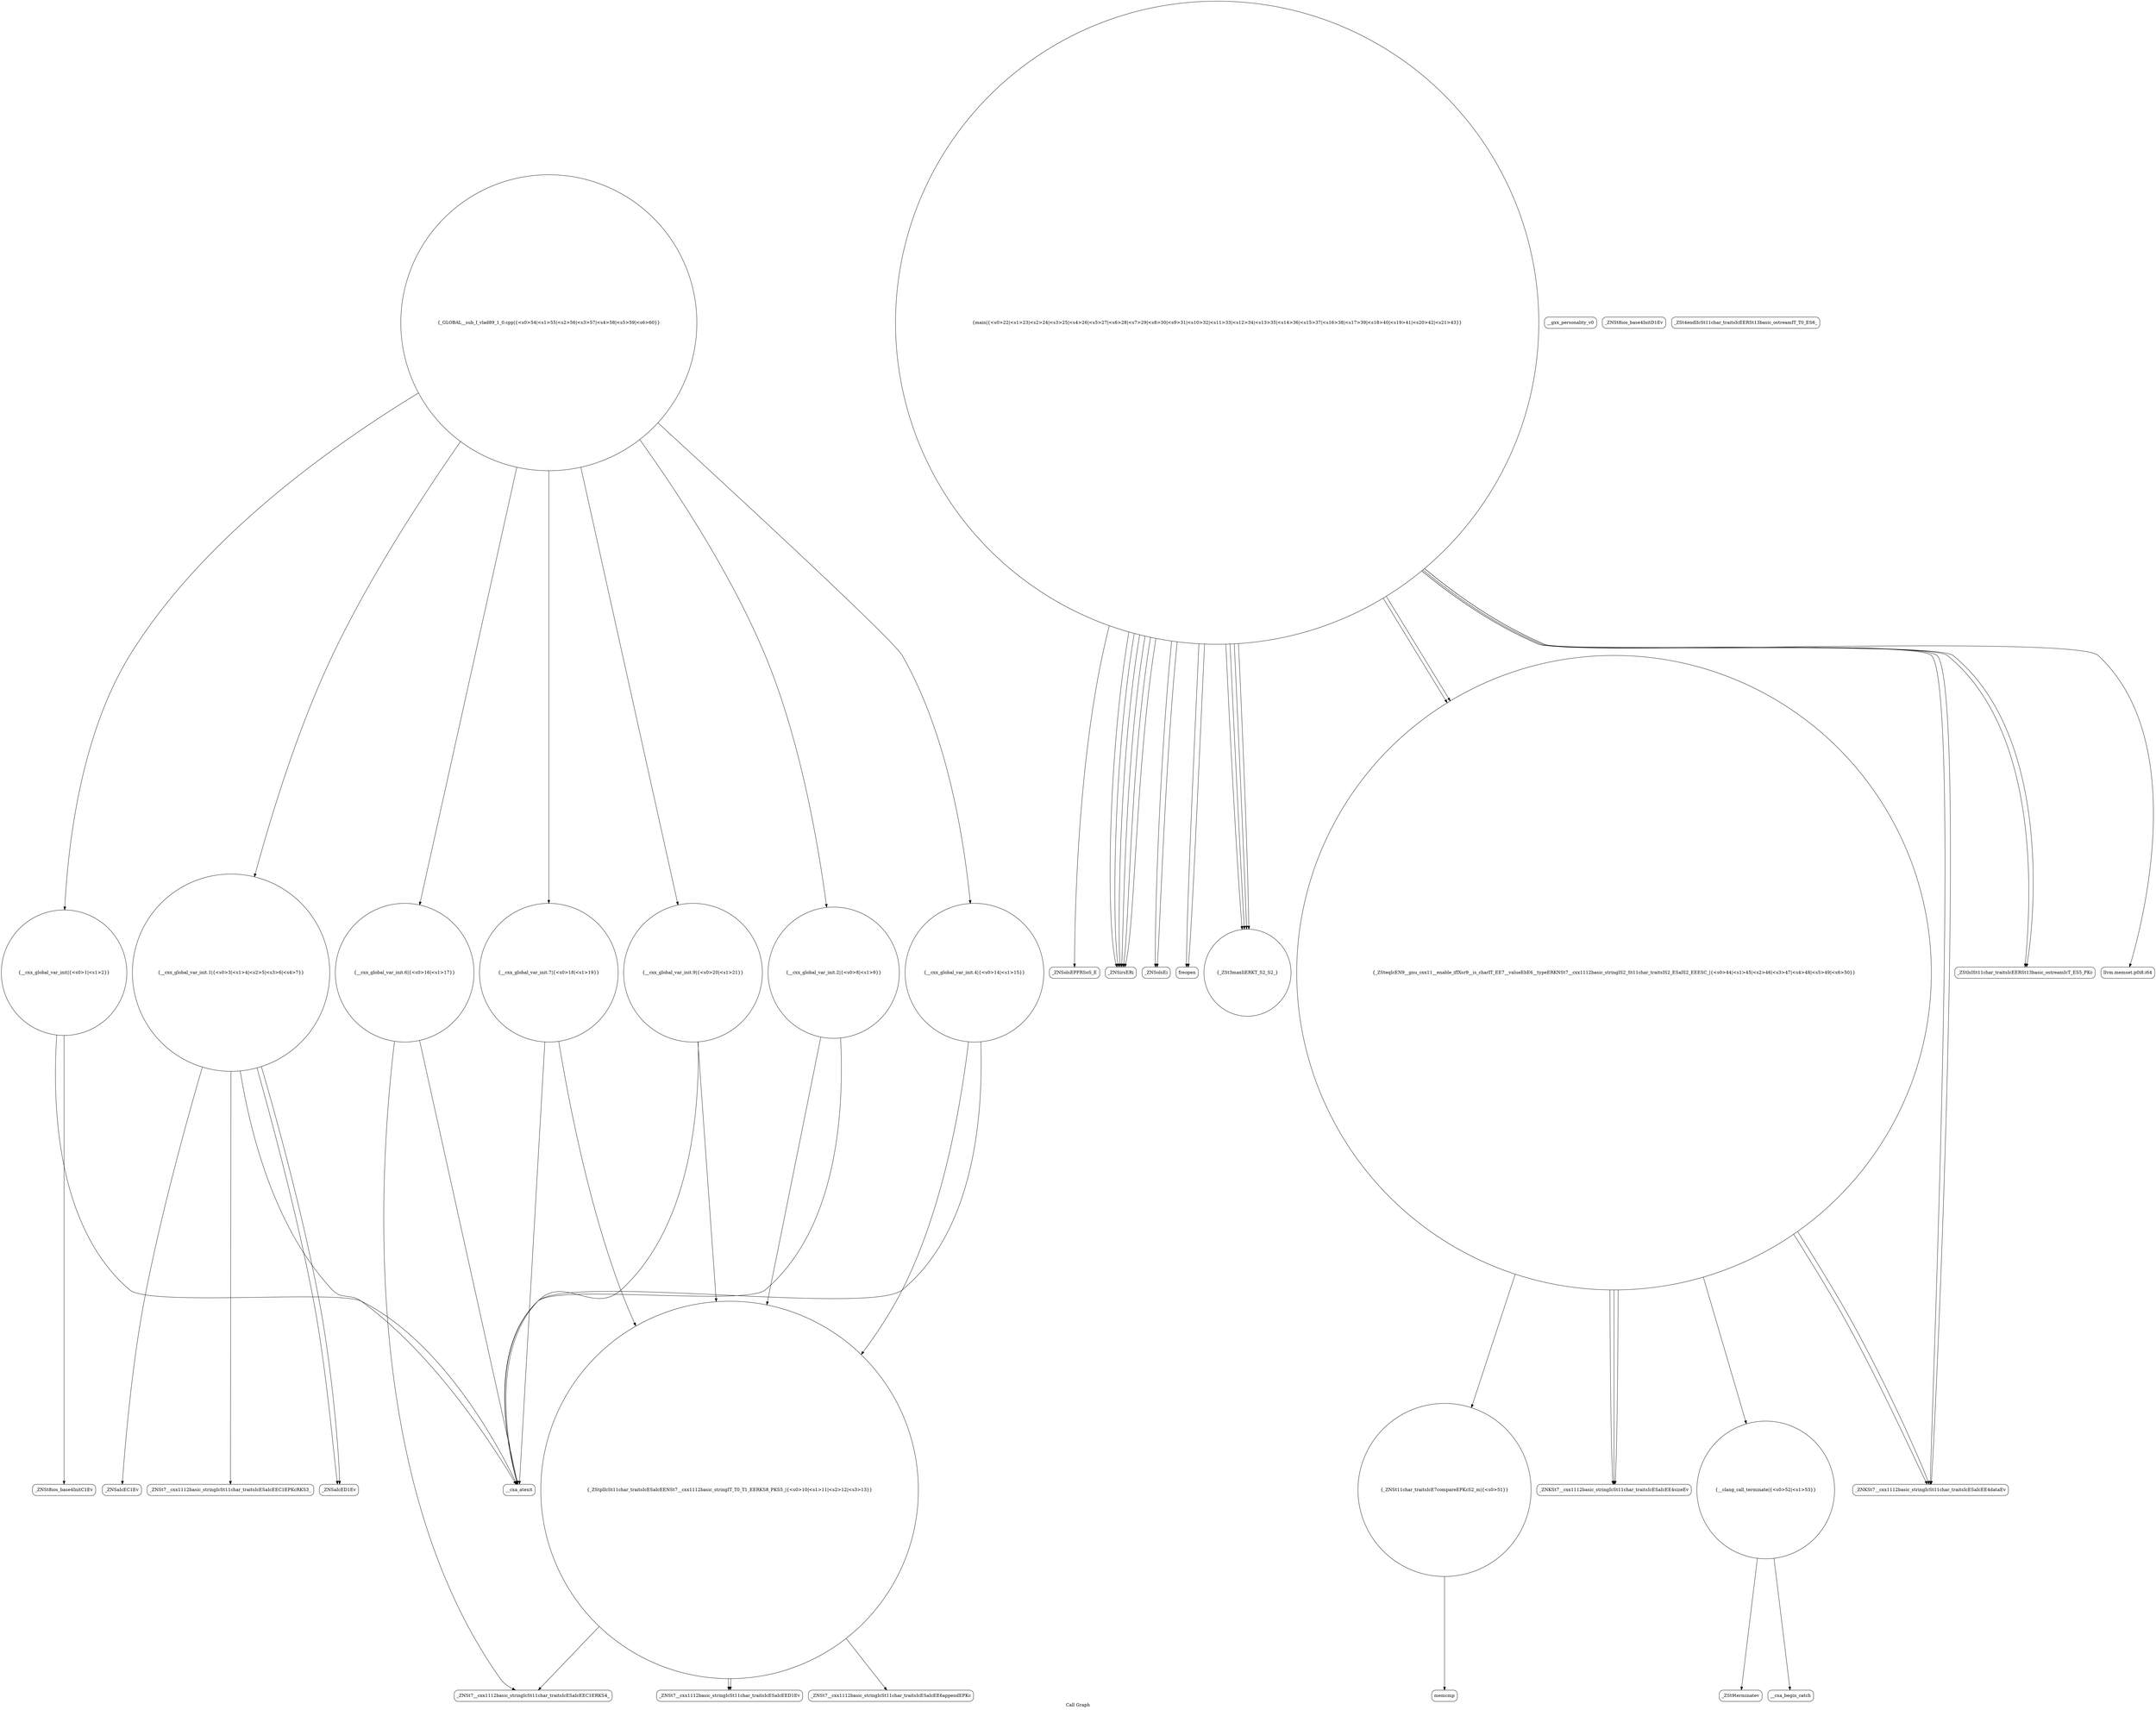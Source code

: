 digraph "Call Graph" {
	label="Call Graph";

	Node0x55dcc4198c80 [shape=record,shape=circle,label="{__cxx_global_var_init|{<s0>1|<s1>2}}"];
	Node0x55dcc4198c80:s0 -> Node0x55dcc4199110[color=black];
	Node0x55dcc4198c80:s1 -> Node0x55dcc4199210[color=black];
	Node0x55dcc4199d90 [shape=record,shape=Mrecord,label="{_ZNSolsEPFRSoS_E}"];
	Node0x55dcc4199410 [shape=record,shape=Mrecord,label="{__gxx_personality_v0}"];
	Node0x55dcc419a110 [shape=record,shape=Mrecord,label="{_ZSt9terminatev}"];
	Node0x55dcc4199790 [shape=record,shape=Mrecord,label="{_ZNSt7__cxx1112basic_stringIcSt11char_traitsIcESaIcEEC1ERKS4_}"];
	Node0x55dcc4199b10 [shape=record,shape=Mrecord,label="{_ZNSirsERi}"];
	Node0x55dcc4199190 [shape=record,shape=Mrecord,label="{_ZNSt8ios_base4InitD1Ev}"];
	Node0x55dcc4199e90 [shape=record,shape=Mrecord,label="{_ZNSt7__cxx1112basic_stringIcSt11char_traitsIcESaIcEE6appendEPKc}"];
	Node0x55dcc4199510 [shape=record,shape=Mrecord,label="{_ZNSt7__cxx1112basic_stringIcSt11char_traitsIcESaIcEED1Ev}"];
	Node0x55dcc419a210 [shape=record,shape=circle,label="{_GLOBAL__sub_I_vlad89_1_0.cpp|{<s0>54|<s1>55|<s2>56|<s3>57|<s4>58|<s5>59|<s6>60}}"];
	Node0x55dcc419a210:s0 -> Node0x55dcc4198c80[color=black];
	Node0x55dcc419a210:s1 -> Node0x55dcc4199290[color=black];
	Node0x55dcc419a210:s2 -> Node0x55dcc4199590[color=black];
	Node0x55dcc419a210:s3 -> Node0x55dcc4199690[color=black];
	Node0x55dcc419a210:s4 -> Node0x55dcc4199710[color=black];
	Node0x55dcc419a210:s5 -> Node0x55dcc4199810[color=black];
	Node0x55dcc419a210:s6 -> Node0x55dcc4199890[color=black];
	Node0x55dcc4199890 [shape=record,shape=circle,label="{__cxx_global_var_init.9|{<s0>20|<s1>21}}"];
	Node0x55dcc4199890:s0 -> Node0x55dcc4199610[color=black];
	Node0x55dcc4199890:s1 -> Node0x55dcc4199210[color=black];
	Node0x55dcc4199c10 [shape=record,shape=Mrecord,label="{_ZNSolsEi}"];
	Node0x55dcc4199290 [shape=record,shape=circle,label="{__cxx_global_var_init.1|{<s0>3|<s1>4|<s2>5|<s3>6|<s4>7}}"];
	Node0x55dcc4199290:s0 -> Node0x55dcc4199310[color=black];
	Node0x55dcc4199290:s1 -> Node0x55dcc4199390[color=black];
	Node0x55dcc4199290:s2 -> Node0x55dcc4199490[color=black];
	Node0x55dcc4199290:s3 -> Node0x55dcc4199210[color=black];
	Node0x55dcc4199290:s4 -> Node0x55dcc4199490[color=black];
	Node0x55dcc4199f90 [shape=record,shape=circle,label="{_ZNSt11char_traitsIcE7compareEPKcS2_m|{<s0>51}}"];
	Node0x55dcc4199f90:s0 -> Node0x55dcc419a190[color=black];
	Node0x55dcc4199610 [shape=record,shape=circle,label="{_ZStplIcSt11char_traitsIcESaIcEENSt7__cxx1112basic_stringIT_T0_T1_EERKS8_PKS5_|{<s0>10|<s1>11|<s2>12|<s3>13}}"];
	Node0x55dcc4199610:s0 -> Node0x55dcc4199790[color=black];
	Node0x55dcc4199610:s1 -> Node0x55dcc4199e90[color=black];
	Node0x55dcc4199610:s2 -> Node0x55dcc4199510[color=black];
	Node0x55dcc4199610:s3 -> Node0x55dcc4199510[color=black];
	Node0x55dcc4199990 [shape=record,shape=Mrecord,label="{freopen}"];
	Node0x55dcc4199d10 [shape=record,shape=circle,label="{_ZSt3maxIiERKT_S2_S2_}"];
	Node0x55dcc4199390 [shape=record,shape=Mrecord,label="{_ZNSt7__cxx1112basic_stringIcSt11char_traitsIcESaIcEEC1EPKcRKS3_}"];
	Node0x55dcc419a090 [shape=record,shape=Mrecord,label="{__cxa_begin_catch}"];
	Node0x55dcc4199710 [shape=record,shape=circle,label="{__cxx_global_var_init.6|{<s0>16|<s1>17}}"];
	Node0x55dcc4199710:s0 -> Node0x55dcc4199790[color=black];
	Node0x55dcc4199710:s1 -> Node0x55dcc4199210[color=black];
	Node0x55dcc4199a90 [shape=record,shape=circle,label="{_ZSteqIcEN9__gnu_cxx11__enable_ifIXsr9__is_charIT_EE7__valueEbE6__typeERKNSt7__cxx1112basic_stringIS2_St11char_traitsIS2_ESaIS2_EEESC_|{<s0>44|<s1>45|<s2>46|<s3>47|<s4>48|<s5>49|<s6>50}}"];
	Node0x55dcc4199a90:s0 -> Node0x55dcc4199f10[color=black];
	Node0x55dcc4199a90:s1 -> Node0x55dcc4199f10[color=black];
	Node0x55dcc4199a90:s2 -> Node0x55dcc4199a10[color=black];
	Node0x55dcc4199a90:s3 -> Node0x55dcc4199a10[color=black];
	Node0x55dcc4199a90:s4 -> Node0x55dcc4199f10[color=black];
	Node0x55dcc4199a90:s5 -> Node0x55dcc4199f90[color=black];
	Node0x55dcc4199a90:s6 -> Node0x55dcc419a010[color=black];
	Node0x55dcc4199110 [shape=record,shape=Mrecord,label="{_ZNSt8ios_base4InitC1Ev}"];
	Node0x55dcc4199e10 [shape=record,shape=Mrecord,label="{_ZSt4endlIcSt11char_traitsIcEERSt13basic_ostreamIT_T0_ES6_}"];
	Node0x55dcc4199490 [shape=record,shape=Mrecord,label="{_ZNSaIcED1Ev}"];
	Node0x55dcc419a190 [shape=record,shape=Mrecord,label="{memcmp}"];
	Node0x55dcc4199810 [shape=record,shape=circle,label="{__cxx_global_var_init.7|{<s0>18|<s1>19}}"];
	Node0x55dcc4199810:s0 -> Node0x55dcc4199610[color=black];
	Node0x55dcc4199810:s1 -> Node0x55dcc4199210[color=black];
	Node0x55dcc4199b90 [shape=record,shape=Mrecord,label="{_ZStlsISt11char_traitsIcEERSt13basic_ostreamIcT_ES5_PKc}"];
	Node0x55dcc4199210 [shape=record,shape=Mrecord,label="{__cxa_atexit}"];
	Node0x55dcc4199f10 [shape=record,shape=Mrecord,label="{_ZNKSt7__cxx1112basic_stringIcSt11char_traitsIcESaIcEE4sizeEv}"];
	Node0x55dcc4199590 [shape=record,shape=circle,label="{__cxx_global_var_init.2|{<s0>8|<s1>9}}"];
	Node0x55dcc4199590:s0 -> Node0x55dcc4199610[color=black];
	Node0x55dcc4199590:s1 -> Node0x55dcc4199210[color=black];
	Node0x55dcc4199910 [shape=record,shape=circle,label="{main|{<s0>22|<s1>23|<s2>24|<s3>25|<s4>26|<s5>27|<s6>28|<s7>29|<s8>30|<s9>31|<s10>32|<s11>33|<s12>34|<s13>35|<s14>36|<s15>37|<s16>38|<s17>39|<s18>40|<s19>41|<s20>42|<s21>43}}"];
	Node0x55dcc4199910:s0 -> Node0x55dcc4199a10[color=black];
	Node0x55dcc4199910:s1 -> Node0x55dcc4199990[color=black];
	Node0x55dcc4199910:s2 -> Node0x55dcc4199a90[color=black];
	Node0x55dcc4199910:s3 -> Node0x55dcc4199a90[color=black];
	Node0x55dcc4199910:s4 -> Node0x55dcc4199a10[color=black];
	Node0x55dcc4199910:s5 -> Node0x55dcc4199990[color=black];
	Node0x55dcc4199910:s6 -> Node0x55dcc4199b10[color=black];
	Node0x55dcc4199910:s7 -> Node0x55dcc4199b90[color=black];
	Node0x55dcc4199910:s8 -> Node0x55dcc4199c10[color=black];
	Node0x55dcc4199910:s9 -> Node0x55dcc4199b90[color=black];
	Node0x55dcc4199910:s10 -> Node0x55dcc4199b10[color=black];
	Node0x55dcc4199910:s11 -> Node0x55dcc4199b10[color=black];
	Node0x55dcc4199910:s12 -> Node0x55dcc4199b10[color=black];
	Node0x55dcc4199910:s13 -> Node0x55dcc4199b10[color=black];
	Node0x55dcc4199910:s14 -> Node0x55dcc4199b10[color=black];
	Node0x55dcc4199910:s15 -> Node0x55dcc4199c90[color=black];
	Node0x55dcc4199910:s16 -> Node0x55dcc4199d10[color=black];
	Node0x55dcc4199910:s17 -> Node0x55dcc4199d10[color=black];
	Node0x55dcc4199910:s18 -> Node0x55dcc4199d10[color=black];
	Node0x55dcc4199910:s19 -> Node0x55dcc4199d10[color=black];
	Node0x55dcc4199910:s20 -> Node0x55dcc4199c10[color=black];
	Node0x55dcc4199910:s21 -> Node0x55dcc4199d90[color=black];
	Node0x55dcc4199c90 [shape=record,shape=Mrecord,label="{llvm.memset.p0i8.i64}"];
	Node0x55dcc4199310 [shape=record,shape=Mrecord,label="{_ZNSaIcEC1Ev}"];
	Node0x55dcc419a010 [shape=record,shape=circle,label="{__clang_call_terminate|{<s0>52|<s1>53}}"];
	Node0x55dcc419a010:s0 -> Node0x55dcc419a090[color=black];
	Node0x55dcc419a010:s1 -> Node0x55dcc419a110[color=black];
	Node0x55dcc4199690 [shape=record,shape=circle,label="{__cxx_global_var_init.4|{<s0>14|<s1>15}}"];
	Node0x55dcc4199690:s0 -> Node0x55dcc4199610[color=black];
	Node0x55dcc4199690:s1 -> Node0x55dcc4199210[color=black];
	Node0x55dcc4199a10 [shape=record,shape=Mrecord,label="{_ZNKSt7__cxx1112basic_stringIcSt11char_traitsIcESaIcEE4dataEv}"];
}
